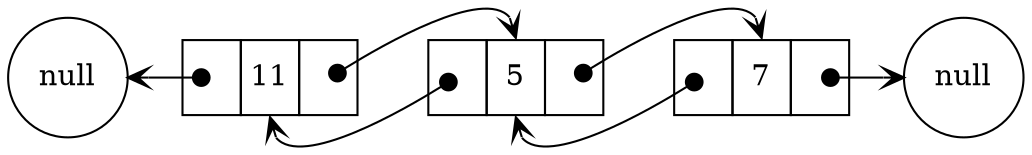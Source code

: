 digraph G {
  node [shape=plaintext]  // for correct display of table
  {rank=same              // all on same rank
    null1 [label="null" shape=circle];
    null2 [label="null" shape=circle];
    nodo_0 [label=<<table border="0" cellspacing="0" cellborder="1">
      <tr>
        <td port="ant" width="28" height="36" fixedsize="true"></td>
        <td port="data" width="28" height="36" fixedsize="false">11</td>
        <td port="sig" width="28" height="36" fixedsize="true"></td>
      </tr> </table>>]

    nodo_1 [label=<<table border="0" cellspacing="0" cellborder="1">
      <tr>
        <td port="ant" width="28" height="36" fixedsize="true"></td>
        <td port="data" width="28" height="36" fixedsize="false">5</td>
        <td port="sig" width="28" height="36" fixedsize="true"></td>
      </tr> </table>>]

    nodo_2 [label=<<table border="0" cellspacing="0" cellborder="1">
    <tr>
      <td port="ant" width="28" height="36" fixedsize="true"></td>
      <td port="data" width="28" height="36" fixedsize="false">7</td>
      <td port="sig" width="28" height="36" fixedsize="true"></td>
    </tr> </table>>]
    
  }
  nodo_0:sig:c -> nodo_1:data:n [arrowhead=vee, arrowtail=dot, dir=both, tailclip=false];
  nodo_1:sig:c -> nodo_2:data:n [arrowhead=vee, arrowtail=dot, dir=both, tailclip=false];
  nodo_2:ant:c -> nodo_1:data:s [arrowhead=vee, arrowtail=dot, dir=both, tailclip=false];
  nodo_1:ant:c -> nodo_0:data:s [arrowhead=vee, arrowtail=dot, dir=both, tailclip=false];

  null1 -> nodo_0:ant:c [arrowhead=dot, arrowtail=vee, dir=both, headclip=false];
  nodo_2:sig:c -> null2:w [arrowhead=vee, arrowtail=dot, dir=both, tailclip=false];
}
